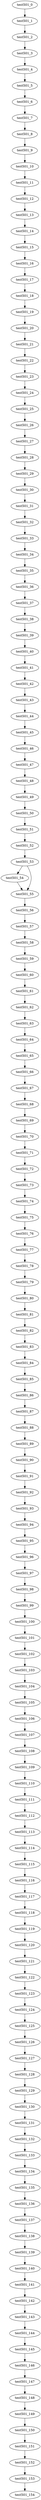 digraph G {
test501_0->test501_1;
test501_1->test501_2;
test501_2->test501_3;
test501_3->test501_4;
test501_4->test501_5;
test501_5->test501_6;
test501_6->test501_7;
test501_7->test501_8;
test501_8->test501_9;
test501_9->test501_10;
test501_10->test501_11;
test501_11->test501_12;
test501_12->test501_13;
test501_13->test501_14;
test501_14->test501_15;
test501_15->test501_16;
test501_16->test501_17;
test501_17->test501_18;
test501_18->test501_19;
test501_19->test501_20;
test501_20->test501_21;
test501_21->test501_22;
test501_22->test501_23;
test501_23->test501_24;
test501_24->test501_25;
test501_25->test501_26;
test501_26->test501_27;
test501_27->test501_28;
test501_28->test501_29;
test501_29->test501_30;
test501_30->test501_31;
test501_31->test501_32;
test501_32->test501_33;
test501_33->test501_34;
test501_34->test501_35;
test501_35->test501_36;
test501_36->test501_37;
test501_37->test501_38;
test501_38->test501_39;
test501_39->test501_40;
test501_40->test501_41;
test501_41->test501_42;
test501_42->test501_43;
test501_43->test501_44;
test501_44->test501_45;
test501_45->test501_46;
test501_46->test501_47;
test501_47->test501_48;
test501_48->test501_49;
test501_49->test501_50;
test501_50->test501_51;
test501_51->test501_52;
test501_52->test501_53;
test501_53->test501_54;
test501_53->test501_55;
test501_54->test501_55;
test501_55->test501_56;
test501_56->test501_57;
test501_57->test501_58;
test501_58->test501_59;
test501_59->test501_60;
test501_60->test501_61;
test501_61->test501_62;
test501_62->test501_63;
test501_63->test501_64;
test501_64->test501_65;
test501_65->test501_66;
test501_66->test501_67;
test501_67->test501_68;
test501_68->test501_69;
test501_69->test501_70;
test501_70->test501_71;
test501_71->test501_72;
test501_72->test501_73;
test501_73->test501_74;
test501_74->test501_75;
test501_75->test501_76;
test501_76->test501_77;
test501_77->test501_78;
test501_78->test501_79;
test501_79->test501_80;
test501_80->test501_81;
test501_81->test501_82;
test501_82->test501_83;
test501_83->test501_84;
test501_84->test501_85;
test501_85->test501_86;
test501_86->test501_87;
test501_87->test501_88;
test501_88->test501_89;
test501_89->test501_90;
test501_90->test501_91;
test501_91->test501_92;
test501_92->test501_93;
test501_93->test501_94;
test501_94->test501_95;
test501_95->test501_96;
test501_96->test501_97;
test501_97->test501_98;
test501_98->test501_99;
test501_99->test501_100;
test501_100->test501_101;
test501_101->test501_102;
test501_102->test501_103;
test501_103->test501_104;
test501_104->test501_105;
test501_105->test501_106;
test501_106->test501_107;
test501_107->test501_108;
test501_108->test501_109;
test501_109->test501_110;
test501_110->test501_111;
test501_111->test501_112;
test501_112->test501_113;
test501_113->test501_114;
test501_114->test501_115;
test501_115->test501_116;
test501_116->test501_117;
test501_117->test501_118;
test501_118->test501_119;
test501_119->test501_120;
test501_120->test501_121;
test501_121->test501_122;
test501_122->test501_123;
test501_123->test501_124;
test501_124->test501_125;
test501_125->test501_126;
test501_126->test501_127;
test501_127->test501_128;
test501_128->test501_129;
test501_129->test501_130;
test501_130->test501_131;
test501_131->test501_132;
test501_132->test501_133;
test501_133->test501_134;
test501_134->test501_135;
test501_135->test501_136;
test501_136->test501_137;
test501_137->test501_138;
test501_138->test501_139;
test501_139->test501_140;
test501_140->test501_141;
test501_141->test501_142;
test501_142->test501_143;
test501_143->test501_144;
test501_144->test501_145;
test501_145->test501_146;
test501_146->test501_147;
test501_147->test501_148;
test501_148->test501_149;
test501_149->test501_150;
test501_150->test501_151;
test501_151->test501_152;
test501_152->test501_153;
test501_153->test501_154;

}
